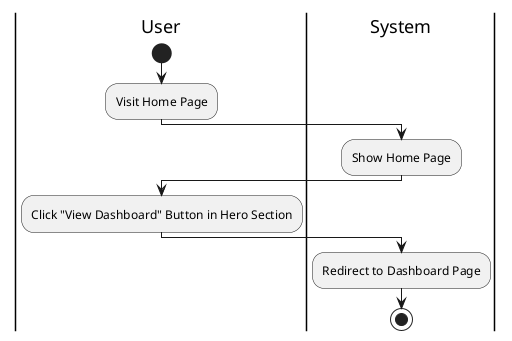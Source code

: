 @startuml View Dashboard
|User|
start
:Visit Home Page;
|System|
:Show Home Page;
|User|
:Click "View Dashboard" Button in Hero Section;
|System|
:Redirect to Dashboard Page;
stop
@enduml
